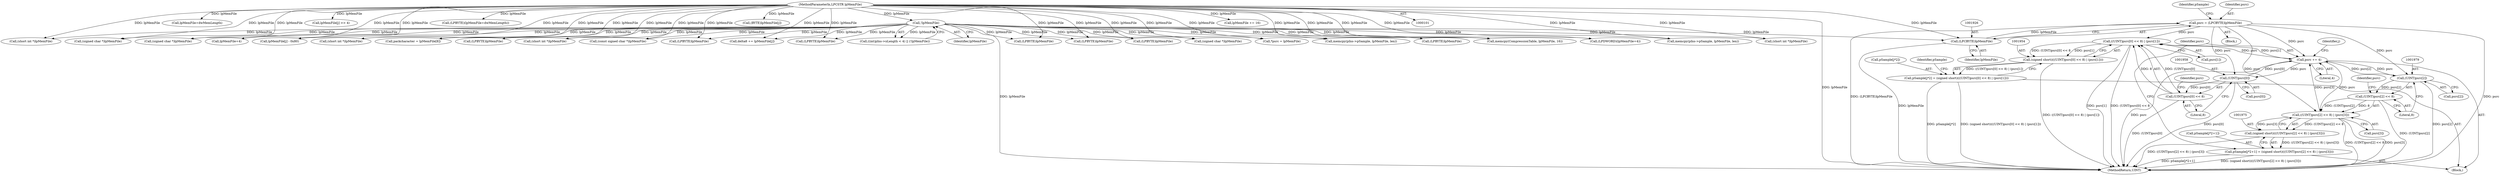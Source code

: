 digraph "0_gstreamer_bc2cdd57d549ab3ba59782e9b395d0cd683fd3ac@array" {
"1001955" [label="(Call,((UINT)psrc[0] << 8) | (psrc[1]))"];
"1001956" [label="(Call,(UINT)psrc[0] << 8)"];
"1001957" [label="(Call,(UINT)psrc[0])"];
"1001923" [label="(Call,psrc = (LPCBYTE)lpMemFile)"];
"1001925" [label="(Call,(LPCBYTE)lpMemFile)"];
"1000131" [label="(Call,!lpMemFile)"];
"1000104" [label="(MethodParameterIn,LPCSTR lpMemFile)"];
"1001987" [label="(Call,psrc += 4)"];
"1001955" [label="(Call,((UINT)psrc[0] << 8) | (psrc[1]))"];
"1001978" [label="(Call,(UINT)psrc[2])"];
"1001976" [label="(Call,((UINT)psrc[2] << 8) | (psrc[3]))"];
"1001977" [label="(Call,(UINT)psrc[2] << 8)"];
"1001953" [label="(Call,(signed short)(((UINT)psrc[0] << 8) | (psrc[1])))"];
"1001947" [label="(Call,pSample[j*2] = (signed short)(((UINT)psrc[0] << 8) | (psrc[1])))"];
"1001974" [label="(Call,(signed short)(((UINT)psrc[2] << 8) | (psrc[3])))"];
"1001966" [label="(Call,pSample[j*2+1] = (signed short)(((UINT)psrc[2] << 8) | (psrc[3])))"];
"1001978" [label="(Call,(UINT)psrc[2])"];
"1001017" [label="(Call,(LPBYTE)lpMemFile)"];
"1001957" [label="(Call,(UINT)psrc[0])"];
"1001985" [label="(Identifier,psrc)"];
"1001989" [label="(Literal,4)"];
"1001953" [label="(Call,(signed short)(((UINT)psrc[0] << 8) | (psrc[1])))"];
"1000539" [label="(Call,(signed char *)lpMemFile)"];
"1001201" [label="(Call,lpMemFile+4)"];
"1001947" [label="(Call,pSample[j*2] = (signed short)(((UINT)psrc[0] << 8) | (psrc[1])))"];
"1001510" [label="(Call,lpMemFile+dwMemLength)"];
"1000846" [label="(Call,(short int *)lpMemFile)"];
"1000104" [label="(MethodParameterIn,LPCSTR lpMemFile)"];
"1001108" [label="(Call,(short int *)lpMemFile)"];
"1001977" [label="(Call,(UINT)psrc[2] << 8)"];
"1001924" [label="(Identifier,psrc)"];
"1000357" [label="(Call,lpMemFile[j] >> 4)"];
"1001337" [label="(Call,(LPBYTE)lpMemFile)"];
"1001948" [label="(Call,pSample[j*2])"];
"1001178" [label="(Call,*psrc = lpMemFile)"];
"1001925" [label="(Call,(LPCBYTE)lpMemFile)"];
"1001959" [label="(Call,psrc[0])"];
"1001508" [label="(Call,(LPBYTE)(lpMemFile+dwMemLength))"];
"1000468" [label="(Call,memcpy(pIns->pSample, lpMemFile, len))"];
"1000316" [label="(Call,memcpy(CompressionTable, lpMemFile, 16))"];
"1000123" [label="(Call,((int)pIns->nLength < 4) || (!lpMemFile))"];
"1001740" [label="(Call,(LPBYTE)lpMemFile)"];
"1002047" [label="(MethodReturn,UINT)"];
"1001956" [label="(Call,(UINT)psrc[0] << 8)"];
"1001987" [label="(Call,psrc += 4)"];
"1000267" [label="(Call,(const signed char *)lpMemFile)"];
"1001923" [label="(Call,psrc = (LPCBYTE)lpMemFile)"];
"1000974" [label="(Call,(LPBYTE)lpMemFile)"];
"1000347" [label="(Call,(BYTE)lpMemFile[j])"];
"1001974" [label="(Call,(signed short)(((UINT)psrc[2] << 8) | (psrc[3])))"];
"1001968" [label="(Identifier,pSample)"];
"1001274" [label="(Call,delta8 += lpMemFile[j])"];
"1000422" [label="(Call,(short int *)lpMemFile)"];
"1000731" [label="(Call,(signed char *)lpMemFile)"];
"1001963" [label="(Call,psrc[1])"];
"1001983" [label="(Literal,8)"];
"1001984" [label="(Call,psrc[3])"];
"1001927" [label="(Identifier,lpMemFile)"];
"1001945" [label="(Identifier,j)"];
"1001930" [label="(Identifier,pSample)"];
"1000240" [label="(Call,lpMemFile[j] - 0x80)"];
"1001182" [label="(Call,packcharacter = lpMemFile[8])"];
"1001567" [label="(Call,(LPBYTE)lpMemFile)"];
"1001980" [label="(Call,psrc[2])"];
"1000645" [label="(Call,(signed char *)lpMemFile)"];
"1001976" [label="(Call,((UINT)psrc[2] << 8) | (psrc[3]))"];
"1001988" [label="(Identifier,psrc)"];
"1001946" [label="(Block,)"];
"1001905" [label="(Block,)"];
"1001962" [label="(Literal,8)"];
"1001502" [label="(Call,(LPBYTE)lpMemFile)"];
"1000320" [label="(Call,lpMemFile += 16)"];
"1001199" [label="(Call,(LPDWORD)(lpMemFile+4))"];
"1000132" [label="(Identifier,lpMemFile)"];
"1002011" [label="(Call,memcpy(pIns->pSample, lpMemFile, len))"];
"1001966" [label="(Call,pSample[j*2+1] = (signed short)(((UINT)psrc[2] << 8) | (psrc[3])))"];
"1001964" [label="(Identifier,psrc)"];
"1000594" [label="(Call,(short int *)lpMemFile)"];
"1000959" [label="(Call,(LPBYTE)lpMemFile)"];
"1001967" [label="(Call,pSample[j*2+1])"];
"1001955" [label="(Call,((UINT)psrc[0] << 8) | (psrc[1]))"];
"1000131" [label="(Call,!lpMemFile)"];
"1001955" -> "1001953"  [label="AST: "];
"1001955" -> "1001963"  [label="CFG: "];
"1001956" -> "1001955"  [label="AST: "];
"1001963" -> "1001955"  [label="AST: "];
"1001953" -> "1001955"  [label="CFG: "];
"1001955" -> "1002047"  [label="DDG: psrc[1]"];
"1001955" -> "1002047"  [label="DDG: (UINT)psrc[0] << 8"];
"1001955" -> "1001953"  [label="DDG: (UINT)psrc[0] << 8"];
"1001955" -> "1001953"  [label="DDG: psrc[1]"];
"1001956" -> "1001955"  [label="DDG: (UINT)psrc[0]"];
"1001956" -> "1001955"  [label="DDG: 8"];
"1001987" -> "1001955"  [label="DDG: psrc"];
"1001923" -> "1001955"  [label="DDG: psrc"];
"1001955" -> "1001987"  [label="DDG: psrc[1]"];
"1001956" -> "1001962"  [label="CFG: "];
"1001957" -> "1001956"  [label="AST: "];
"1001962" -> "1001956"  [label="AST: "];
"1001964" -> "1001956"  [label="CFG: "];
"1001956" -> "1002047"  [label="DDG: (UINT)psrc[0]"];
"1001957" -> "1001956"  [label="DDG: psrc[0]"];
"1001957" -> "1001959"  [label="CFG: "];
"1001958" -> "1001957"  [label="AST: "];
"1001959" -> "1001957"  [label="AST: "];
"1001962" -> "1001957"  [label="CFG: "];
"1001957" -> "1002047"  [label="DDG: psrc[0]"];
"1001923" -> "1001957"  [label="DDG: psrc"];
"1001987" -> "1001957"  [label="DDG: psrc"];
"1001957" -> "1001987"  [label="DDG: psrc[0]"];
"1001923" -> "1001905"  [label="AST: "];
"1001923" -> "1001925"  [label="CFG: "];
"1001924" -> "1001923"  [label="AST: "];
"1001925" -> "1001923"  [label="AST: "];
"1001930" -> "1001923"  [label="CFG: "];
"1001923" -> "1002047"  [label="DDG: psrc"];
"1001923" -> "1002047"  [label="DDG: (LPCBYTE)lpMemFile"];
"1001925" -> "1001923"  [label="DDG: lpMemFile"];
"1001923" -> "1001978"  [label="DDG: psrc"];
"1001923" -> "1001976"  [label="DDG: psrc"];
"1001923" -> "1001987"  [label="DDG: psrc"];
"1001925" -> "1001927"  [label="CFG: "];
"1001926" -> "1001925"  [label="AST: "];
"1001927" -> "1001925"  [label="AST: "];
"1001925" -> "1002047"  [label="DDG: lpMemFile"];
"1000131" -> "1001925"  [label="DDG: lpMemFile"];
"1000104" -> "1001925"  [label="DDG: lpMemFile"];
"1000131" -> "1000123"  [label="AST: "];
"1000131" -> "1000132"  [label="CFG: "];
"1000132" -> "1000131"  [label="AST: "];
"1000123" -> "1000131"  [label="CFG: "];
"1000131" -> "1002047"  [label="DDG: lpMemFile"];
"1000131" -> "1000123"  [label="DDG: lpMemFile"];
"1000104" -> "1000131"  [label="DDG: lpMemFile"];
"1000131" -> "1000240"  [label="DDG: lpMemFile"];
"1000131" -> "1000267"  [label="DDG: lpMemFile"];
"1000131" -> "1000316"  [label="DDG: lpMemFile"];
"1000131" -> "1000422"  [label="DDG: lpMemFile"];
"1000131" -> "1000468"  [label="DDG: lpMemFile"];
"1000131" -> "1000539"  [label="DDG: lpMemFile"];
"1000131" -> "1000594"  [label="DDG: lpMemFile"];
"1000131" -> "1000645"  [label="DDG: lpMemFile"];
"1000131" -> "1000731"  [label="DDG: lpMemFile"];
"1000131" -> "1000846"  [label="DDG: lpMemFile"];
"1000131" -> "1000959"  [label="DDG: lpMemFile"];
"1000131" -> "1000974"  [label="DDG: lpMemFile"];
"1000131" -> "1001017"  [label="DDG: lpMemFile"];
"1000131" -> "1001108"  [label="DDG: lpMemFile"];
"1000131" -> "1001178"  [label="DDG: lpMemFile"];
"1000131" -> "1001182"  [label="DDG: lpMemFile"];
"1000131" -> "1001199"  [label="DDG: lpMemFile"];
"1000131" -> "1001201"  [label="DDG: lpMemFile"];
"1000131" -> "1001274"  [label="DDG: lpMemFile"];
"1000131" -> "1001337"  [label="DDG: lpMemFile"];
"1000131" -> "1001502"  [label="DDG: lpMemFile"];
"1000131" -> "1001567"  [label="DDG: lpMemFile"];
"1000131" -> "1001740"  [label="DDG: lpMemFile"];
"1000131" -> "1002011"  [label="DDG: lpMemFile"];
"1000104" -> "1000101"  [label="AST: "];
"1000104" -> "1002047"  [label="DDG: lpMemFile"];
"1000104" -> "1000240"  [label="DDG: lpMemFile"];
"1000104" -> "1000267"  [label="DDG: lpMemFile"];
"1000104" -> "1000316"  [label="DDG: lpMemFile"];
"1000104" -> "1000320"  [label="DDG: lpMemFile"];
"1000104" -> "1000347"  [label="DDG: lpMemFile"];
"1000104" -> "1000357"  [label="DDG: lpMemFile"];
"1000104" -> "1000422"  [label="DDG: lpMemFile"];
"1000104" -> "1000468"  [label="DDG: lpMemFile"];
"1000104" -> "1000539"  [label="DDG: lpMemFile"];
"1000104" -> "1000594"  [label="DDG: lpMemFile"];
"1000104" -> "1000645"  [label="DDG: lpMemFile"];
"1000104" -> "1000731"  [label="DDG: lpMemFile"];
"1000104" -> "1000846"  [label="DDG: lpMemFile"];
"1000104" -> "1000959"  [label="DDG: lpMemFile"];
"1000104" -> "1000974"  [label="DDG: lpMemFile"];
"1000104" -> "1001017"  [label="DDG: lpMemFile"];
"1000104" -> "1001108"  [label="DDG: lpMemFile"];
"1000104" -> "1001178"  [label="DDG: lpMemFile"];
"1000104" -> "1001182"  [label="DDG: lpMemFile"];
"1000104" -> "1001199"  [label="DDG: lpMemFile"];
"1000104" -> "1001201"  [label="DDG: lpMemFile"];
"1000104" -> "1001274"  [label="DDG: lpMemFile"];
"1000104" -> "1001337"  [label="DDG: lpMemFile"];
"1000104" -> "1001502"  [label="DDG: lpMemFile"];
"1000104" -> "1001508"  [label="DDG: lpMemFile"];
"1000104" -> "1001510"  [label="DDG: lpMemFile"];
"1000104" -> "1001567"  [label="DDG: lpMemFile"];
"1000104" -> "1001740"  [label="DDG: lpMemFile"];
"1000104" -> "1002011"  [label="DDG: lpMemFile"];
"1001987" -> "1001946"  [label="AST: "];
"1001987" -> "1001989"  [label="CFG: "];
"1001988" -> "1001987"  [label="AST: "];
"1001989" -> "1001987"  [label="AST: "];
"1001945" -> "1001987"  [label="CFG: "];
"1001987" -> "1002047"  [label="DDG: psrc"];
"1001987" -> "1001978"  [label="DDG: psrc"];
"1001987" -> "1001976"  [label="DDG: psrc"];
"1001978" -> "1001987"  [label="DDG: psrc[2]"];
"1001976" -> "1001987"  [label="DDG: psrc[3]"];
"1001978" -> "1001977"  [label="AST: "];
"1001978" -> "1001980"  [label="CFG: "];
"1001979" -> "1001978"  [label="AST: "];
"1001980" -> "1001978"  [label="AST: "];
"1001983" -> "1001978"  [label="CFG: "];
"1001978" -> "1002047"  [label="DDG: psrc[2]"];
"1001978" -> "1001977"  [label="DDG: psrc[2]"];
"1001976" -> "1001974"  [label="AST: "];
"1001976" -> "1001984"  [label="CFG: "];
"1001977" -> "1001976"  [label="AST: "];
"1001984" -> "1001976"  [label="AST: "];
"1001974" -> "1001976"  [label="CFG: "];
"1001976" -> "1002047"  [label="DDG: (UINT)psrc[2] << 8"];
"1001976" -> "1002047"  [label="DDG: psrc[3]"];
"1001976" -> "1001974"  [label="DDG: (UINT)psrc[2] << 8"];
"1001976" -> "1001974"  [label="DDG: psrc[3]"];
"1001977" -> "1001976"  [label="DDG: (UINT)psrc[2]"];
"1001977" -> "1001976"  [label="DDG: 8"];
"1001977" -> "1001983"  [label="CFG: "];
"1001983" -> "1001977"  [label="AST: "];
"1001985" -> "1001977"  [label="CFG: "];
"1001977" -> "1002047"  [label="DDG: (UINT)psrc[2]"];
"1001953" -> "1001947"  [label="AST: "];
"1001954" -> "1001953"  [label="AST: "];
"1001947" -> "1001953"  [label="CFG: "];
"1001953" -> "1002047"  [label="DDG: ((UINT)psrc[0] << 8) | (psrc[1])"];
"1001953" -> "1001947"  [label="DDG: ((UINT)psrc[0] << 8) | (psrc[1])"];
"1001947" -> "1001946"  [label="AST: "];
"1001948" -> "1001947"  [label="AST: "];
"1001968" -> "1001947"  [label="CFG: "];
"1001947" -> "1002047"  [label="DDG: (signed short)(((UINT)psrc[0] << 8) | (psrc[1]))"];
"1001947" -> "1002047"  [label="DDG: pSample[j*2]"];
"1001974" -> "1001966"  [label="AST: "];
"1001975" -> "1001974"  [label="AST: "];
"1001966" -> "1001974"  [label="CFG: "];
"1001974" -> "1002047"  [label="DDG: ((UINT)psrc[2] << 8) | (psrc[3])"];
"1001974" -> "1001966"  [label="DDG: ((UINT)psrc[2] << 8) | (psrc[3])"];
"1001966" -> "1001946"  [label="AST: "];
"1001967" -> "1001966"  [label="AST: "];
"1001988" -> "1001966"  [label="CFG: "];
"1001966" -> "1002047"  [label="DDG: (signed short)(((UINT)psrc[2] << 8) | (psrc[3]))"];
"1001966" -> "1002047"  [label="DDG: pSample[j*2+1]"];
}
